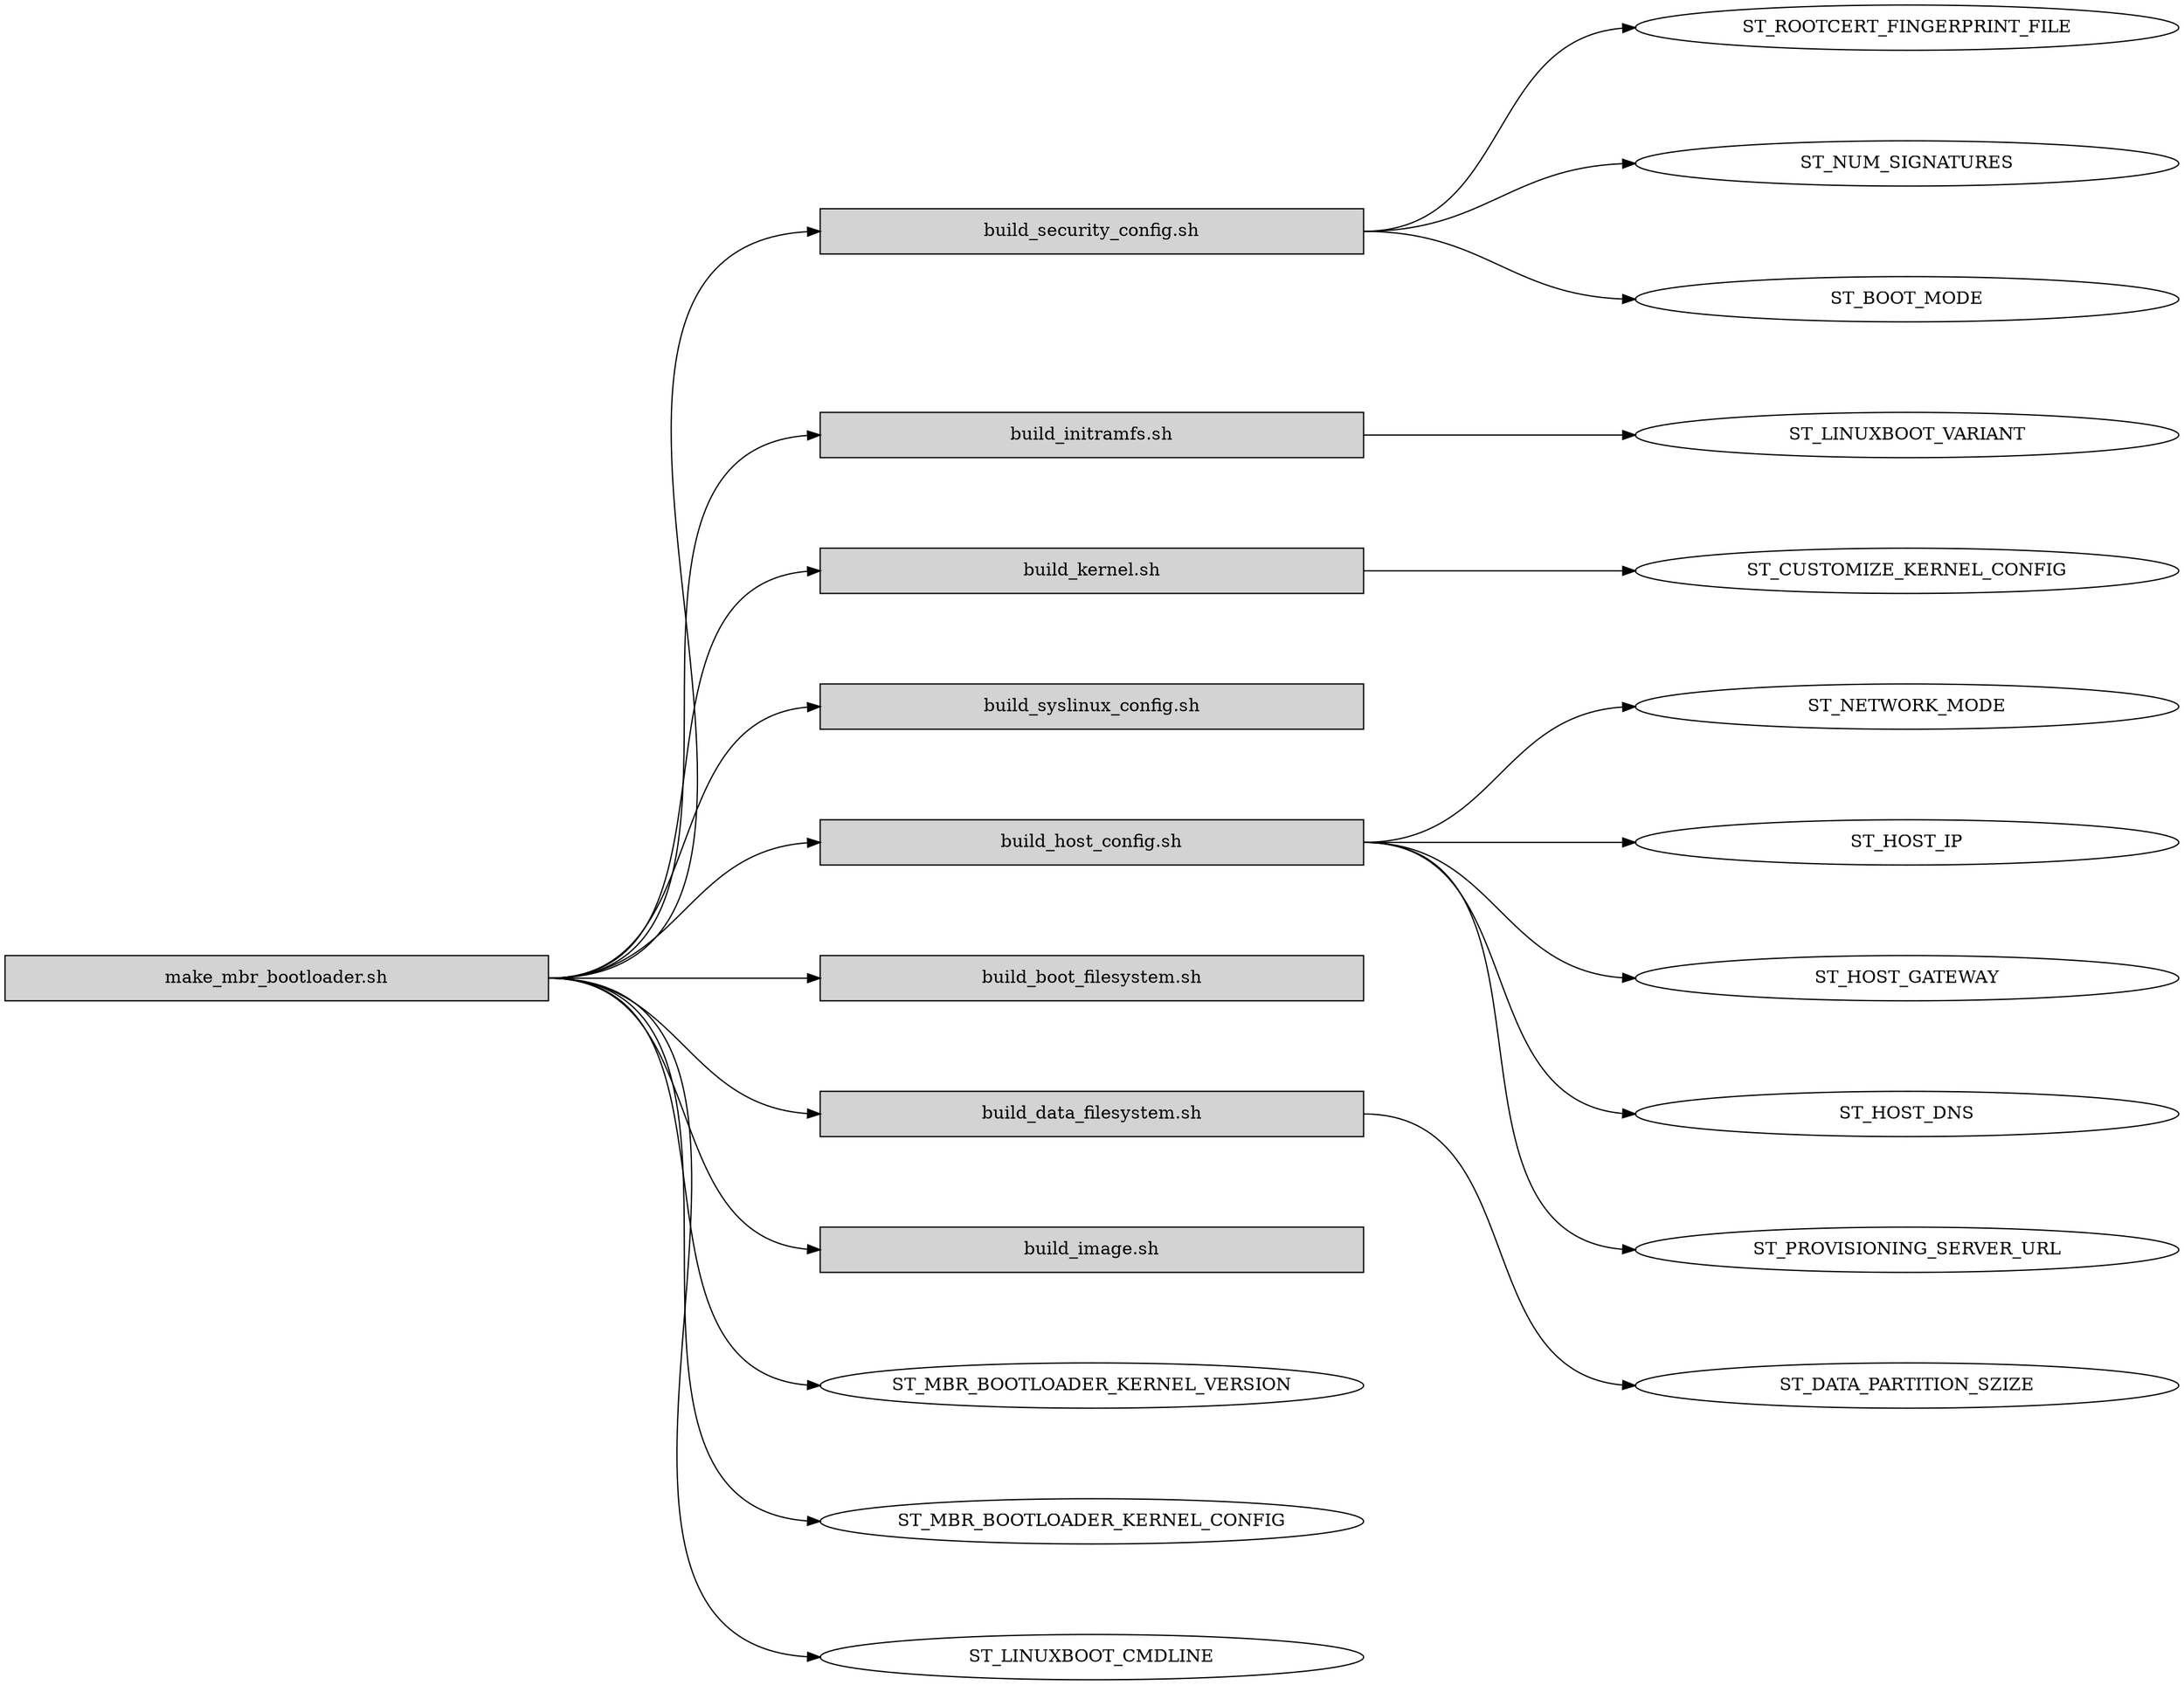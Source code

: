 digraph make_mbr_bootloader {	
	rankdir=LR
	node [shape=box style=filled fixedsize=true width=6]
	ranksep=3
	nodesep="1"
	constraint=false
	edge [headport="w" tailport="e"]
	
	
	
	"make_mbr_bootloader.sh"
	"make_mbr_bootloader.sh" -> "build_security_config.sh"
	"build_security_config.sh"  -> {
		node[style=solid shape=ellipse]
		"ST_ROOTCERT_FINGERPRINT_FILE"
		"ST_NUM_SIGNATURES"
		"ST_BOOT_MODE"
	}

	"make_mbr_bootloader.sh" -> "build_initramfs.sh"
	"build_initramfs.sh" -> {
		node[style=solid shape=ellipse constraint=false]
		"ST_LINUXBOOT_VARIANT"
	}

	"make_mbr_bootloader.sh" -> "build_kernel.sh"
	"build_kernel.sh" -> {
		node[style=solid shape=ellipse constraint=false]
		"ST_CUSTOMIZE_KERNEL_CONFIG"
	}

	"make_mbr_bootloader.sh" -> "build_syslinux_config.sh"
	"build_syslinux_config.sh"

	"make_mbr_bootloader.sh" -> "build_host_config.sh"
	"build_host_config.sh" -> {
		node[style=solid shape=ellipse]
		"ST_NETWORK_MODE"
		"ST_HOST_IP"
		"ST_HOST_GATEWAY"
		"ST_HOST_DNS"
		"ST_PROVISIONING_SERVER_URL"
	}

	"make_mbr_bootloader.sh" -> "build_boot_filesystem.sh"
	"build_boot_filesystem.sh"

	"make_mbr_bootloader.sh" -> "build_data_filesystem.sh"
	"build_data_filesystem.sh" -> {
		node[style=solid shape=ellipse]
		"ST_DATA_PARTITION_SZIZE"
	}

	"make_mbr_bootloader.sh" -> "build_image.sh"
	"build_image.sh"

	"make_mbr_bootloader.sh" -> {
		node[style=solid shape=ellipse]
		"ST_MBR_BOOTLOADER_KERNEL_VERSION"
		"ST_MBR_BOOTLOADER_KERNEL_CONFIG"
		"ST_LINUXBOOT_CMDLINE"
	}

}
